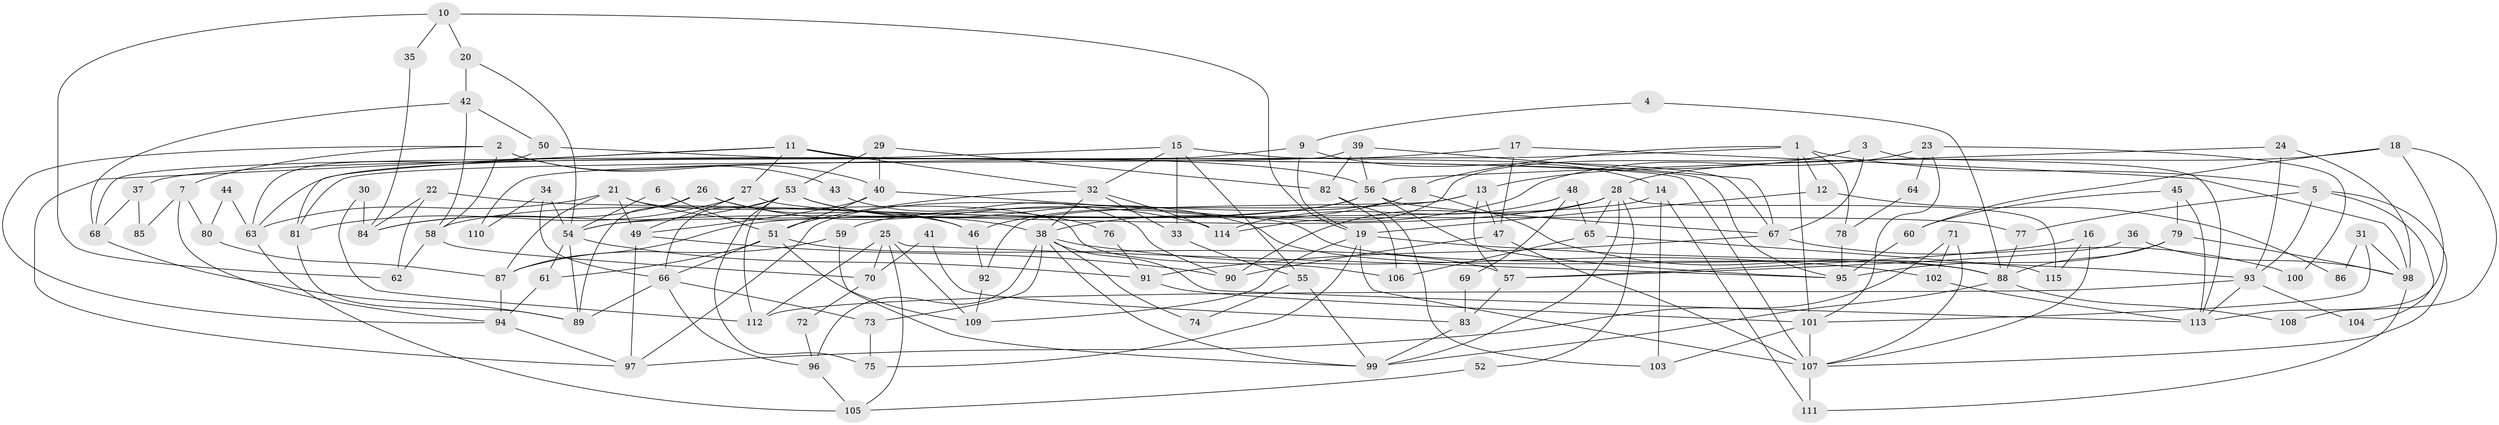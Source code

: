 // Generated by graph-tools (version 1.1) at 2025/35/03/09/25 02:35:56]
// undirected, 115 vertices, 230 edges
graph export_dot {
graph [start="1"]
  node [color=gray90,style=filled];
  1;
  2;
  3;
  4;
  5;
  6;
  7;
  8;
  9;
  10;
  11;
  12;
  13;
  14;
  15;
  16;
  17;
  18;
  19;
  20;
  21;
  22;
  23;
  24;
  25;
  26;
  27;
  28;
  29;
  30;
  31;
  32;
  33;
  34;
  35;
  36;
  37;
  38;
  39;
  40;
  41;
  42;
  43;
  44;
  45;
  46;
  47;
  48;
  49;
  50;
  51;
  52;
  53;
  54;
  55;
  56;
  57;
  58;
  59;
  60;
  61;
  62;
  63;
  64;
  65;
  66;
  67;
  68;
  69;
  70;
  71;
  72;
  73;
  74;
  75;
  76;
  77;
  78;
  79;
  80;
  81;
  82;
  83;
  84;
  85;
  86;
  87;
  88;
  89;
  90;
  91;
  92;
  93;
  94;
  95;
  96;
  97;
  98;
  99;
  100;
  101;
  102;
  103;
  104;
  105;
  106;
  107;
  108;
  109;
  110;
  111;
  112;
  113;
  114;
  115;
  1 -- 101;
  1 -- 8;
  1 -- 5;
  1 -- 12;
  1 -- 78;
  1 -- 110;
  2 -- 58;
  2 -- 40;
  2 -- 7;
  2 -- 43;
  2 -- 94;
  3 -- 113;
  3 -- 114;
  3 -- 13;
  3 -- 67;
  4 -- 9;
  4 -- 88;
  5 -- 107;
  5 -- 77;
  5 -- 93;
  5 -- 104;
  6 -- 51;
  6 -- 54;
  7 -- 94;
  7 -- 80;
  7 -- 85;
  8 -- 97;
  8 -- 46;
  8 -- 88;
  9 -- 63;
  9 -- 19;
  9 -- 14;
  10 -- 20;
  10 -- 19;
  10 -- 35;
  10 -- 62;
  11 -- 81;
  11 -- 32;
  11 -- 27;
  11 -- 95;
  11 -- 97;
  11 -- 107;
  12 -- 19;
  12 -- 86;
  13 -- 59;
  13 -- 47;
  13 -- 57;
  13 -- 92;
  14 -- 111;
  14 -- 54;
  14 -- 103;
  15 -- 33;
  15 -- 67;
  15 -- 32;
  15 -- 55;
  15 -- 68;
  16 -- 57;
  16 -- 107;
  16 -- 115;
  17 -- 47;
  17 -- 98;
  17 -- 37;
  18 -- 113;
  18 -- 28;
  18 -- 60;
  18 -- 108;
  19 -- 93;
  19 -- 107;
  19 -- 75;
  19 -- 109;
  20 -- 54;
  20 -- 42;
  21 -- 49;
  21 -- 106;
  21 -- 38;
  21 -- 63;
  21 -- 87;
  22 -- 62;
  22 -- 46;
  22 -- 84;
  23 -- 38;
  23 -- 101;
  23 -- 64;
  23 -- 100;
  24 -- 93;
  24 -- 56;
  24 -- 98;
  25 -- 95;
  25 -- 109;
  25 -- 70;
  25 -- 105;
  25 -- 112;
  26 -- 84;
  26 -- 89;
  26 -- 46;
  26 -- 114;
  27 -- 77;
  27 -- 49;
  27 -- 81;
  28 -- 99;
  28 -- 54;
  28 -- 52;
  28 -- 65;
  28 -- 90;
  28 -- 115;
  29 -- 53;
  29 -- 82;
  29 -- 40;
  30 -- 112;
  30 -- 84;
  31 -- 101;
  31 -- 98;
  31 -- 86;
  32 -- 51;
  32 -- 33;
  32 -- 38;
  32 -- 114;
  33 -- 55;
  34 -- 66;
  34 -- 54;
  34 -- 110;
  35 -- 84;
  36 -- 57;
  36 -- 98;
  37 -- 68;
  37 -- 85;
  38 -- 73;
  38 -- 74;
  38 -- 96;
  38 -- 99;
  38 -- 102;
  38 -- 113;
  39 -- 56;
  39 -- 81;
  39 -- 67;
  39 -- 82;
  40 -- 49;
  40 -- 51;
  40 -- 88;
  41 -- 70;
  41 -- 83;
  42 -- 68;
  42 -- 50;
  42 -- 58;
  43 -- 90;
  44 -- 80;
  44 -- 63;
  45 -- 60;
  45 -- 79;
  45 -- 113;
  46 -- 92;
  47 -- 90;
  47 -- 107;
  48 -- 65;
  48 -- 114;
  48 -- 69;
  49 -- 97;
  49 -- 90;
  50 -- 63;
  50 -- 56;
  51 -- 66;
  51 -- 57;
  51 -- 61;
  51 -- 109;
  52 -- 105;
  53 -- 112;
  53 -- 88;
  53 -- 66;
  53 -- 75;
  53 -- 76;
  53 -- 84;
  54 -- 61;
  54 -- 89;
  54 -- 91;
  55 -- 99;
  55 -- 74;
  56 -- 87;
  56 -- 67;
  56 -- 58;
  56 -- 95;
  57 -- 83;
  58 -- 62;
  58 -- 70;
  59 -- 87;
  59 -- 99;
  60 -- 95;
  61 -- 94;
  63 -- 105;
  64 -- 78;
  65 -- 115;
  65 -- 106;
  66 -- 73;
  66 -- 89;
  66 -- 96;
  67 -- 91;
  67 -- 100;
  68 -- 89;
  69 -- 83;
  70 -- 72;
  71 -- 107;
  71 -- 102;
  71 -- 97;
  72 -- 96;
  73 -- 75;
  76 -- 91;
  77 -- 88;
  78 -- 95;
  79 -- 95;
  79 -- 88;
  79 -- 98;
  80 -- 87;
  81 -- 89;
  82 -- 103;
  82 -- 106;
  83 -- 99;
  87 -- 94;
  88 -- 99;
  88 -- 108;
  91 -- 101;
  92 -- 109;
  93 -- 113;
  93 -- 104;
  93 -- 112;
  94 -- 97;
  96 -- 105;
  98 -- 111;
  101 -- 107;
  101 -- 103;
  102 -- 113;
  107 -- 111;
}
